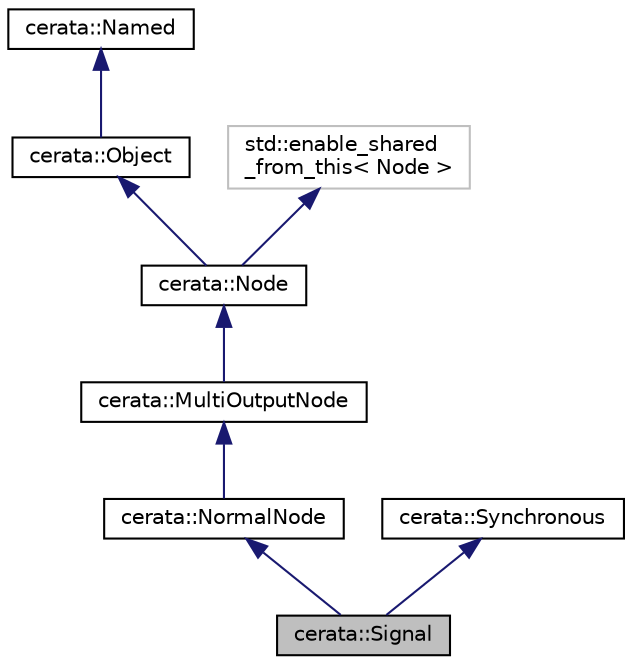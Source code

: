 digraph "cerata::Signal"
{
 // LATEX_PDF_SIZE
  edge [fontname="Helvetica",fontsize="10",labelfontname="Helvetica",labelfontsize="10"];
  node [fontname="Helvetica",fontsize="10",shape=record];
  Node1 [label="cerata::Signal",height=0.2,width=0.4,color="black", fillcolor="grey75", style="filled", fontcolor="black",tooltip="A Signal Node."];
  Node2 -> Node1 [dir="back",color="midnightblue",fontsize="10",style="solid",fontname="Helvetica"];
  Node2 [label="cerata::NormalNode",height=0.2,width=0.4,color="black", fillcolor="white", style="filled",URL="$structcerata_1_1_normal_node.html",tooltip="A single-input, multiple-outputs node."];
  Node3 -> Node2 [dir="back",color="midnightblue",fontsize="10",style="solid",fontname="Helvetica"];
  Node3 [label="cerata::MultiOutputNode",height=0.2,width=0.4,color="black", fillcolor="white", style="filled",URL="$structcerata_1_1_multi_output_node.html",tooltip="A no-input, multiple-outputs node."];
  Node4 -> Node3 [dir="back",color="midnightblue",fontsize="10",style="solid",fontname="Helvetica"];
  Node4 [label="cerata::Node",height=0.2,width=0.4,color="black", fillcolor="white", style="filled",URL="$classcerata_1_1_node.html",tooltip="A node."];
  Node5 -> Node4 [dir="back",color="midnightblue",fontsize="10",style="solid",fontname="Helvetica"];
  Node5 [label="cerata::Object",height=0.2,width=0.4,color="black", fillcolor="white", style="filled",URL="$classcerata_1_1_object.html",tooltip="A Cerata Object on a graph."];
  Node6 -> Node5 [dir="back",color="midnightblue",fontsize="10",style="solid",fontname="Helvetica"];
  Node6 [label="cerata::Named",height=0.2,width=0.4,color="black", fillcolor="white", style="filled",URL="$structcerata_1_1_named.html",tooltip="Convenience structure for anything that is named. Names are case-sensitive."];
  Node7 -> Node4 [dir="back",color="midnightblue",fontsize="10",style="solid",fontname="Helvetica"];
  Node7 [label="std::enable_shared\l_from_this\< Node \>",height=0.2,width=0.4,color="grey75", fillcolor="white", style="filled",tooltip=" "];
  Node8 -> Node1 [dir="back",color="midnightblue",fontsize="10",style="solid",fontname="Helvetica"];
  Node8 [label="cerata::Synchronous",height=0.2,width=0.4,color="black", fillcolor="white", style="filled",URL="$classcerata_1_1_synchronous.html",tooltip="Class to mark nodes with information for synchronous designs, e.g. clock domain."];
}
